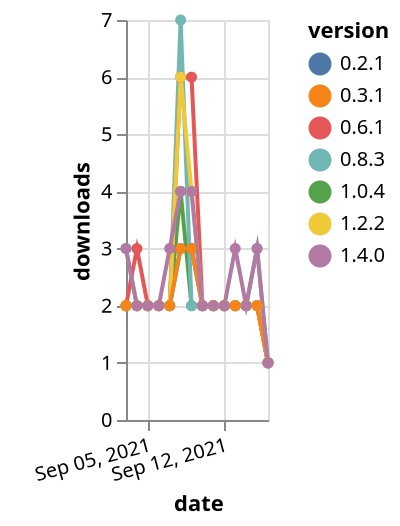 {"$schema": "https://vega.github.io/schema/vega-lite/v5.json", "description": "A simple bar chart with embedded data.", "data": {"values": [{"date": "2021-09-03", "total": 2272, "delta": 2, "version": "1.0.4"}, {"date": "2021-09-04", "total": 2274, "delta": 2, "version": "1.0.4"}, {"date": "2021-09-05", "total": 2276, "delta": 2, "version": "1.0.4"}, {"date": "2021-09-06", "total": 2278, "delta": 2, "version": "1.0.4"}, {"date": "2021-09-07", "total": 2280, "delta": 2, "version": "1.0.4"}, {"date": "2021-09-08", "total": 2284, "delta": 4, "version": "1.0.4"}, {"date": "2021-09-09", "total": 2286, "delta": 2, "version": "1.0.4"}, {"date": "2021-09-10", "total": 2288, "delta": 2, "version": "1.0.4"}, {"date": "2021-09-11", "total": 2290, "delta": 2, "version": "1.0.4"}, {"date": "2021-09-12", "total": 2292, "delta": 2, "version": "1.0.4"}, {"date": "2021-09-13", "total": 2294, "delta": 2, "version": "1.0.4"}, {"date": "2021-09-14", "total": 2296, "delta": 2, "version": "1.0.4"}, {"date": "2021-09-15", "total": 2298, "delta": 2, "version": "1.0.4"}, {"date": "2021-09-16", "total": 2299, "delta": 1, "version": "1.0.4"}, {"date": "2021-09-03", "total": 2719, "delta": 3, "version": "0.8.3"}, {"date": "2021-09-04", "total": 2721, "delta": 2, "version": "0.8.3"}, {"date": "2021-09-05", "total": 2723, "delta": 2, "version": "0.8.3"}, {"date": "2021-09-06", "total": 2725, "delta": 2, "version": "0.8.3"}, {"date": "2021-09-07", "total": 2727, "delta": 2, "version": "0.8.3"}, {"date": "2021-09-08", "total": 2734, "delta": 7, "version": "0.8.3"}, {"date": "2021-09-09", "total": 2736, "delta": 2, "version": "0.8.3"}, {"date": "2021-09-10", "total": 2738, "delta": 2, "version": "0.8.3"}, {"date": "2021-09-11", "total": 2740, "delta": 2, "version": "0.8.3"}, {"date": "2021-09-12", "total": 2742, "delta": 2, "version": "0.8.3"}, {"date": "2021-09-13", "total": 2744, "delta": 2, "version": "0.8.3"}, {"date": "2021-09-14", "total": 2746, "delta": 2, "version": "0.8.3"}, {"date": "2021-09-15", "total": 2749, "delta": 3, "version": "0.8.3"}, {"date": "2021-09-16", "total": 2750, "delta": 1, "version": "0.8.3"}, {"date": "2021-09-03", "total": 2582, "delta": 2, "version": "0.2.1"}, {"date": "2021-09-04", "total": 2584, "delta": 2, "version": "0.2.1"}, {"date": "2021-09-05", "total": 2586, "delta": 2, "version": "0.2.1"}, {"date": "2021-09-06", "total": 2588, "delta": 2, "version": "0.2.1"}, {"date": "2021-09-07", "total": 2590, "delta": 2, "version": "0.2.1"}, {"date": "2021-09-08", "total": 2593, "delta": 3, "version": "0.2.1"}, {"date": "2021-09-09", "total": 2596, "delta": 3, "version": "0.2.1"}, {"date": "2021-09-10", "total": 2598, "delta": 2, "version": "0.2.1"}, {"date": "2021-09-11", "total": 2600, "delta": 2, "version": "0.2.1"}, {"date": "2021-09-12", "total": 2602, "delta": 2, "version": "0.2.1"}, {"date": "2021-09-13", "total": 2604, "delta": 2, "version": "0.2.1"}, {"date": "2021-09-14", "total": 2606, "delta": 2, "version": "0.2.1"}, {"date": "2021-09-15", "total": 2608, "delta": 2, "version": "0.2.1"}, {"date": "2021-09-16", "total": 2609, "delta": 1, "version": "0.2.1"}, {"date": "2021-09-03", "total": 5493, "delta": 2, "version": "0.6.1"}, {"date": "2021-09-04", "total": 5496, "delta": 3, "version": "0.6.1"}, {"date": "2021-09-05", "total": 5498, "delta": 2, "version": "0.6.1"}, {"date": "2021-09-06", "total": 5500, "delta": 2, "version": "0.6.1"}, {"date": "2021-09-07", "total": 5502, "delta": 2, "version": "0.6.1"}, {"date": "2021-09-08", "total": 5508, "delta": 6, "version": "0.6.1"}, {"date": "2021-09-09", "total": 5514, "delta": 6, "version": "0.6.1"}, {"date": "2021-09-10", "total": 5516, "delta": 2, "version": "0.6.1"}, {"date": "2021-09-11", "total": 5518, "delta": 2, "version": "0.6.1"}, {"date": "2021-09-12", "total": 5520, "delta": 2, "version": "0.6.1"}, {"date": "2021-09-13", "total": 5522, "delta": 2, "version": "0.6.1"}, {"date": "2021-09-14", "total": 5524, "delta": 2, "version": "0.6.1"}, {"date": "2021-09-15", "total": 5526, "delta": 2, "version": "0.6.1"}, {"date": "2021-09-16", "total": 5527, "delta": 1, "version": "0.6.1"}, {"date": "2021-09-03", "total": 2462, "delta": 2, "version": "1.2.2"}, {"date": "2021-09-04", "total": 2464, "delta": 2, "version": "1.2.2"}, {"date": "2021-09-05", "total": 2466, "delta": 2, "version": "1.2.2"}, {"date": "2021-09-06", "total": 2468, "delta": 2, "version": "1.2.2"}, {"date": "2021-09-07", "total": 2470, "delta": 2, "version": "1.2.2"}, {"date": "2021-09-08", "total": 2476, "delta": 6, "version": "1.2.2"}, {"date": "2021-09-09", "total": 2480, "delta": 4, "version": "1.2.2"}, {"date": "2021-09-10", "total": 2482, "delta": 2, "version": "1.2.2"}, {"date": "2021-09-11", "total": 2484, "delta": 2, "version": "1.2.2"}, {"date": "2021-09-12", "total": 2486, "delta": 2, "version": "1.2.2"}, {"date": "2021-09-13", "total": 2488, "delta": 2, "version": "1.2.2"}, {"date": "2021-09-14", "total": 2490, "delta": 2, "version": "1.2.2"}, {"date": "2021-09-15", "total": 2492, "delta": 2, "version": "1.2.2"}, {"date": "2021-09-16", "total": 2493, "delta": 1, "version": "1.2.2"}, {"date": "2021-09-03", "total": 2896, "delta": 2, "version": "0.3.1"}, {"date": "2021-09-04", "total": 2898, "delta": 2, "version": "0.3.1"}, {"date": "2021-09-05", "total": 2900, "delta": 2, "version": "0.3.1"}, {"date": "2021-09-06", "total": 2902, "delta": 2, "version": "0.3.1"}, {"date": "2021-09-07", "total": 2904, "delta": 2, "version": "0.3.1"}, {"date": "2021-09-08", "total": 2907, "delta": 3, "version": "0.3.1"}, {"date": "2021-09-09", "total": 2910, "delta": 3, "version": "0.3.1"}, {"date": "2021-09-10", "total": 2912, "delta": 2, "version": "0.3.1"}, {"date": "2021-09-11", "total": 2914, "delta": 2, "version": "0.3.1"}, {"date": "2021-09-12", "total": 2916, "delta": 2, "version": "0.3.1"}, {"date": "2021-09-13", "total": 2918, "delta": 2, "version": "0.3.1"}, {"date": "2021-09-14", "total": 2920, "delta": 2, "version": "0.3.1"}, {"date": "2021-09-15", "total": 2922, "delta": 2, "version": "0.3.1"}, {"date": "2021-09-16", "total": 2923, "delta": 1, "version": "0.3.1"}, {"date": "2021-09-03", "total": 1619, "delta": 3, "version": "1.4.0"}, {"date": "2021-09-04", "total": 1621, "delta": 2, "version": "1.4.0"}, {"date": "2021-09-05", "total": 1623, "delta": 2, "version": "1.4.0"}, {"date": "2021-09-06", "total": 1625, "delta": 2, "version": "1.4.0"}, {"date": "2021-09-07", "total": 1628, "delta": 3, "version": "1.4.0"}, {"date": "2021-09-08", "total": 1632, "delta": 4, "version": "1.4.0"}, {"date": "2021-09-09", "total": 1636, "delta": 4, "version": "1.4.0"}, {"date": "2021-09-10", "total": 1638, "delta": 2, "version": "1.4.0"}, {"date": "2021-09-11", "total": 1640, "delta": 2, "version": "1.4.0"}, {"date": "2021-09-12", "total": 1642, "delta": 2, "version": "1.4.0"}, {"date": "2021-09-13", "total": 1645, "delta": 3, "version": "1.4.0"}, {"date": "2021-09-14", "total": 1647, "delta": 2, "version": "1.4.0"}, {"date": "2021-09-15", "total": 1650, "delta": 3, "version": "1.4.0"}, {"date": "2021-09-16", "total": 1651, "delta": 1, "version": "1.4.0"}]}, "width": "container", "mark": {"type": "line", "point": {"filled": true}}, "encoding": {"x": {"field": "date", "type": "temporal", "timeUnit": "yearmonthdate", "title": "date", "axis": {"labelAngle": -15}}, "y": {"field": "delta", "type": "quantitative", "title": "downloads"}, "color": {"field": "version", "type": "nominal"}, "tooltip": {"field": "delta"}}}